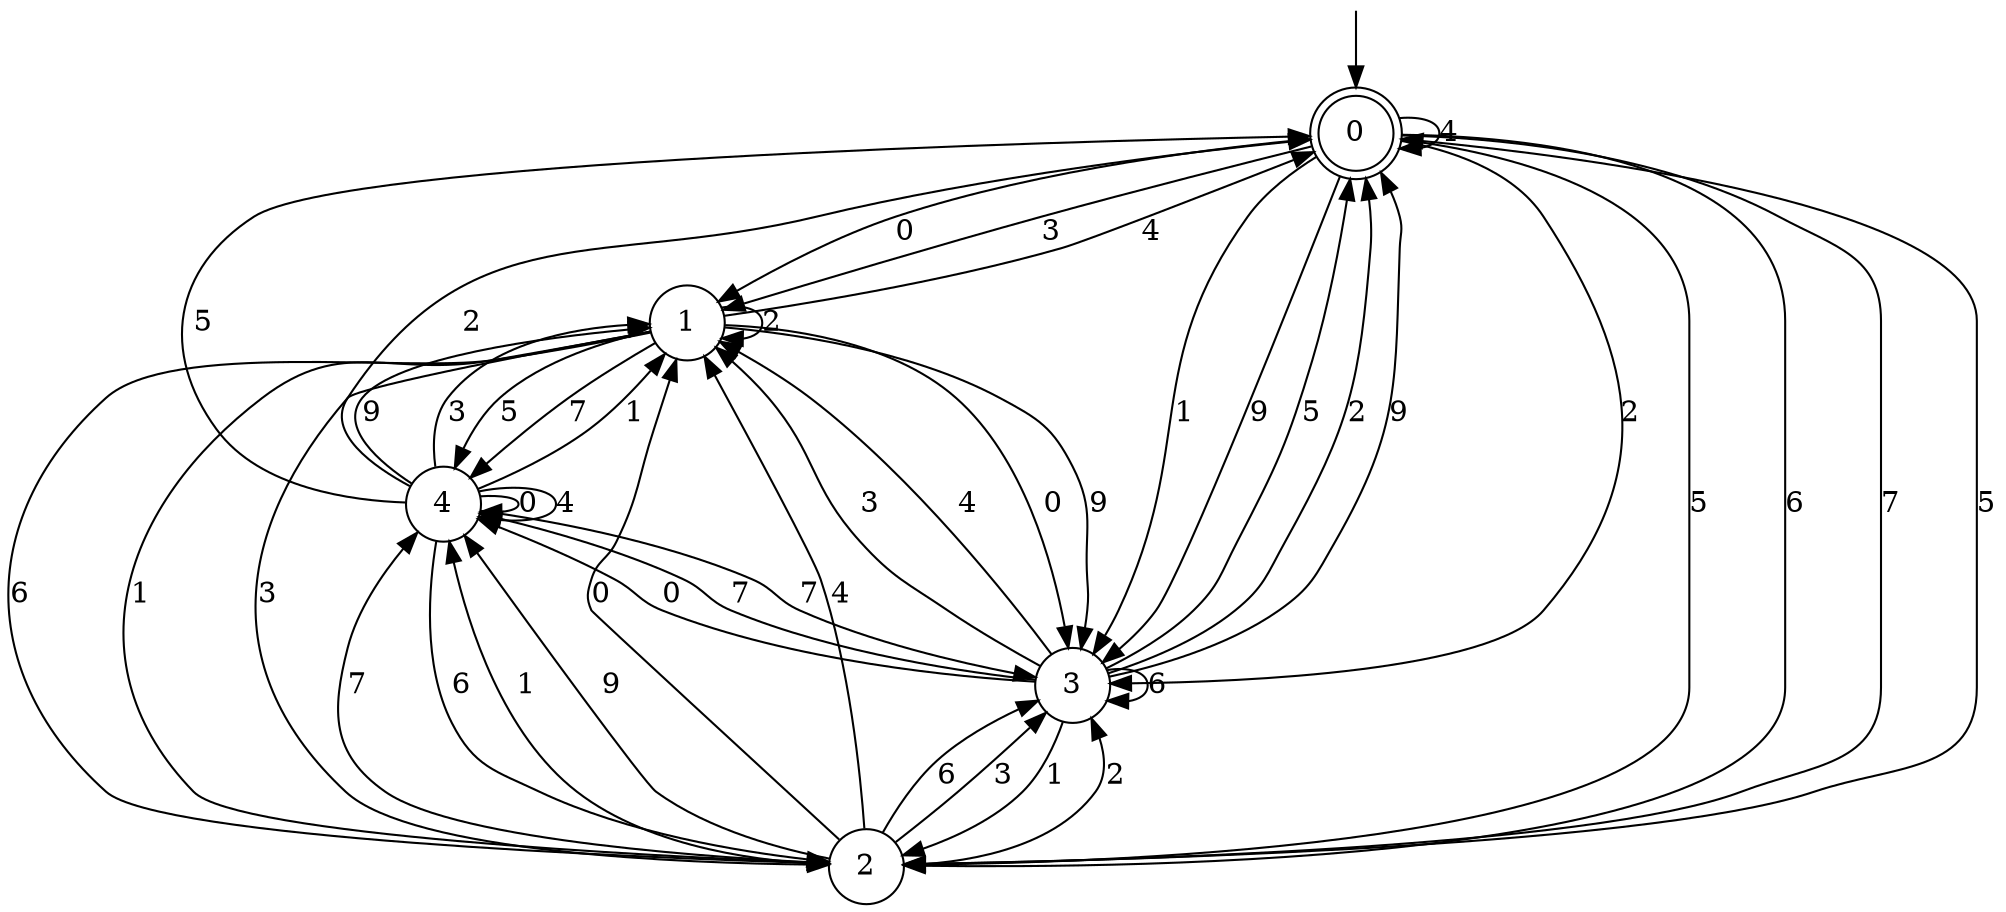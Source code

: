 digraph g {

	s0 [shape="doublecircle" label="0"];
	s1 [shape="circle" label="1"];
	s2 [shape="circle" label="2"];
	s3 [shape="circle" label="3"];
	s4 [shape="circle" label="4"];
	s0 -> s1 [label="0"];
	s0 -> s2 [label="5"];
	s0 -> s3 [label="2"];
	s0 -> s2 [label="6"];
	s0 -> s3 [label="1"];
	s0 -> s3 [label="9"];
	s0 -> s1 [label="3"];
	s0 -> s2 [label="7"];
	s0 -> s0 [label="4"];
	s1 -> s3 [label="0"];
	s1 -> s4 [label="5"];
	s1 -> s1 [label="2"];
	s1 -> s2 [label="6"];
	s1 -> s2 [label="1"];
	s1 -> s3 [label="9"];
	s1 -> s2 [label="3"];
	s1 -> s4 [label="7"];
	s1 -> s0 [label="4"];
	s2 -> s1 [label="0"];
	s2 -> s0 [label="5"];
	s2 -> s3 [label="2"];
	s2 -> s3 [label="6"];
	s2 -> s4 [label="1"];
	s2 -> s4 [label="9"];
	s2 -> s3 [label="3"];
	s2 -> s4 [label="7"];
	s2 -> s1 [label="4"];
	s3 -> s4 [label="0"];
	s3 -> s0 [label="5"];
	s3 -> s0 [label="2"];
	s3 -> s3 [label="6"];
	s3 -> s2 [label="1"];
	s3 -> s0 [label="9"];
	s3 -> s1 [label="3"];
	s3 -> s4 [label="7"];
	s3 -> s1 [label="4"];
	s4 -> s4 [label="0"];
	s4 -> s0 [label="5"];
	s4 -> s0 [label="2"];
	s4 -> s2 [label="6"];
	s4 -> s1 [label="1"];
	s4 -> s1 [label="9"];
	s4 -> s1 [label="3"];
	s4 -> s3 [label="7"];
	s4 -> s4 [label="4"];

__start0 [label="" shape="none" width="0" height="0"];
__start0 -> s0;

}
